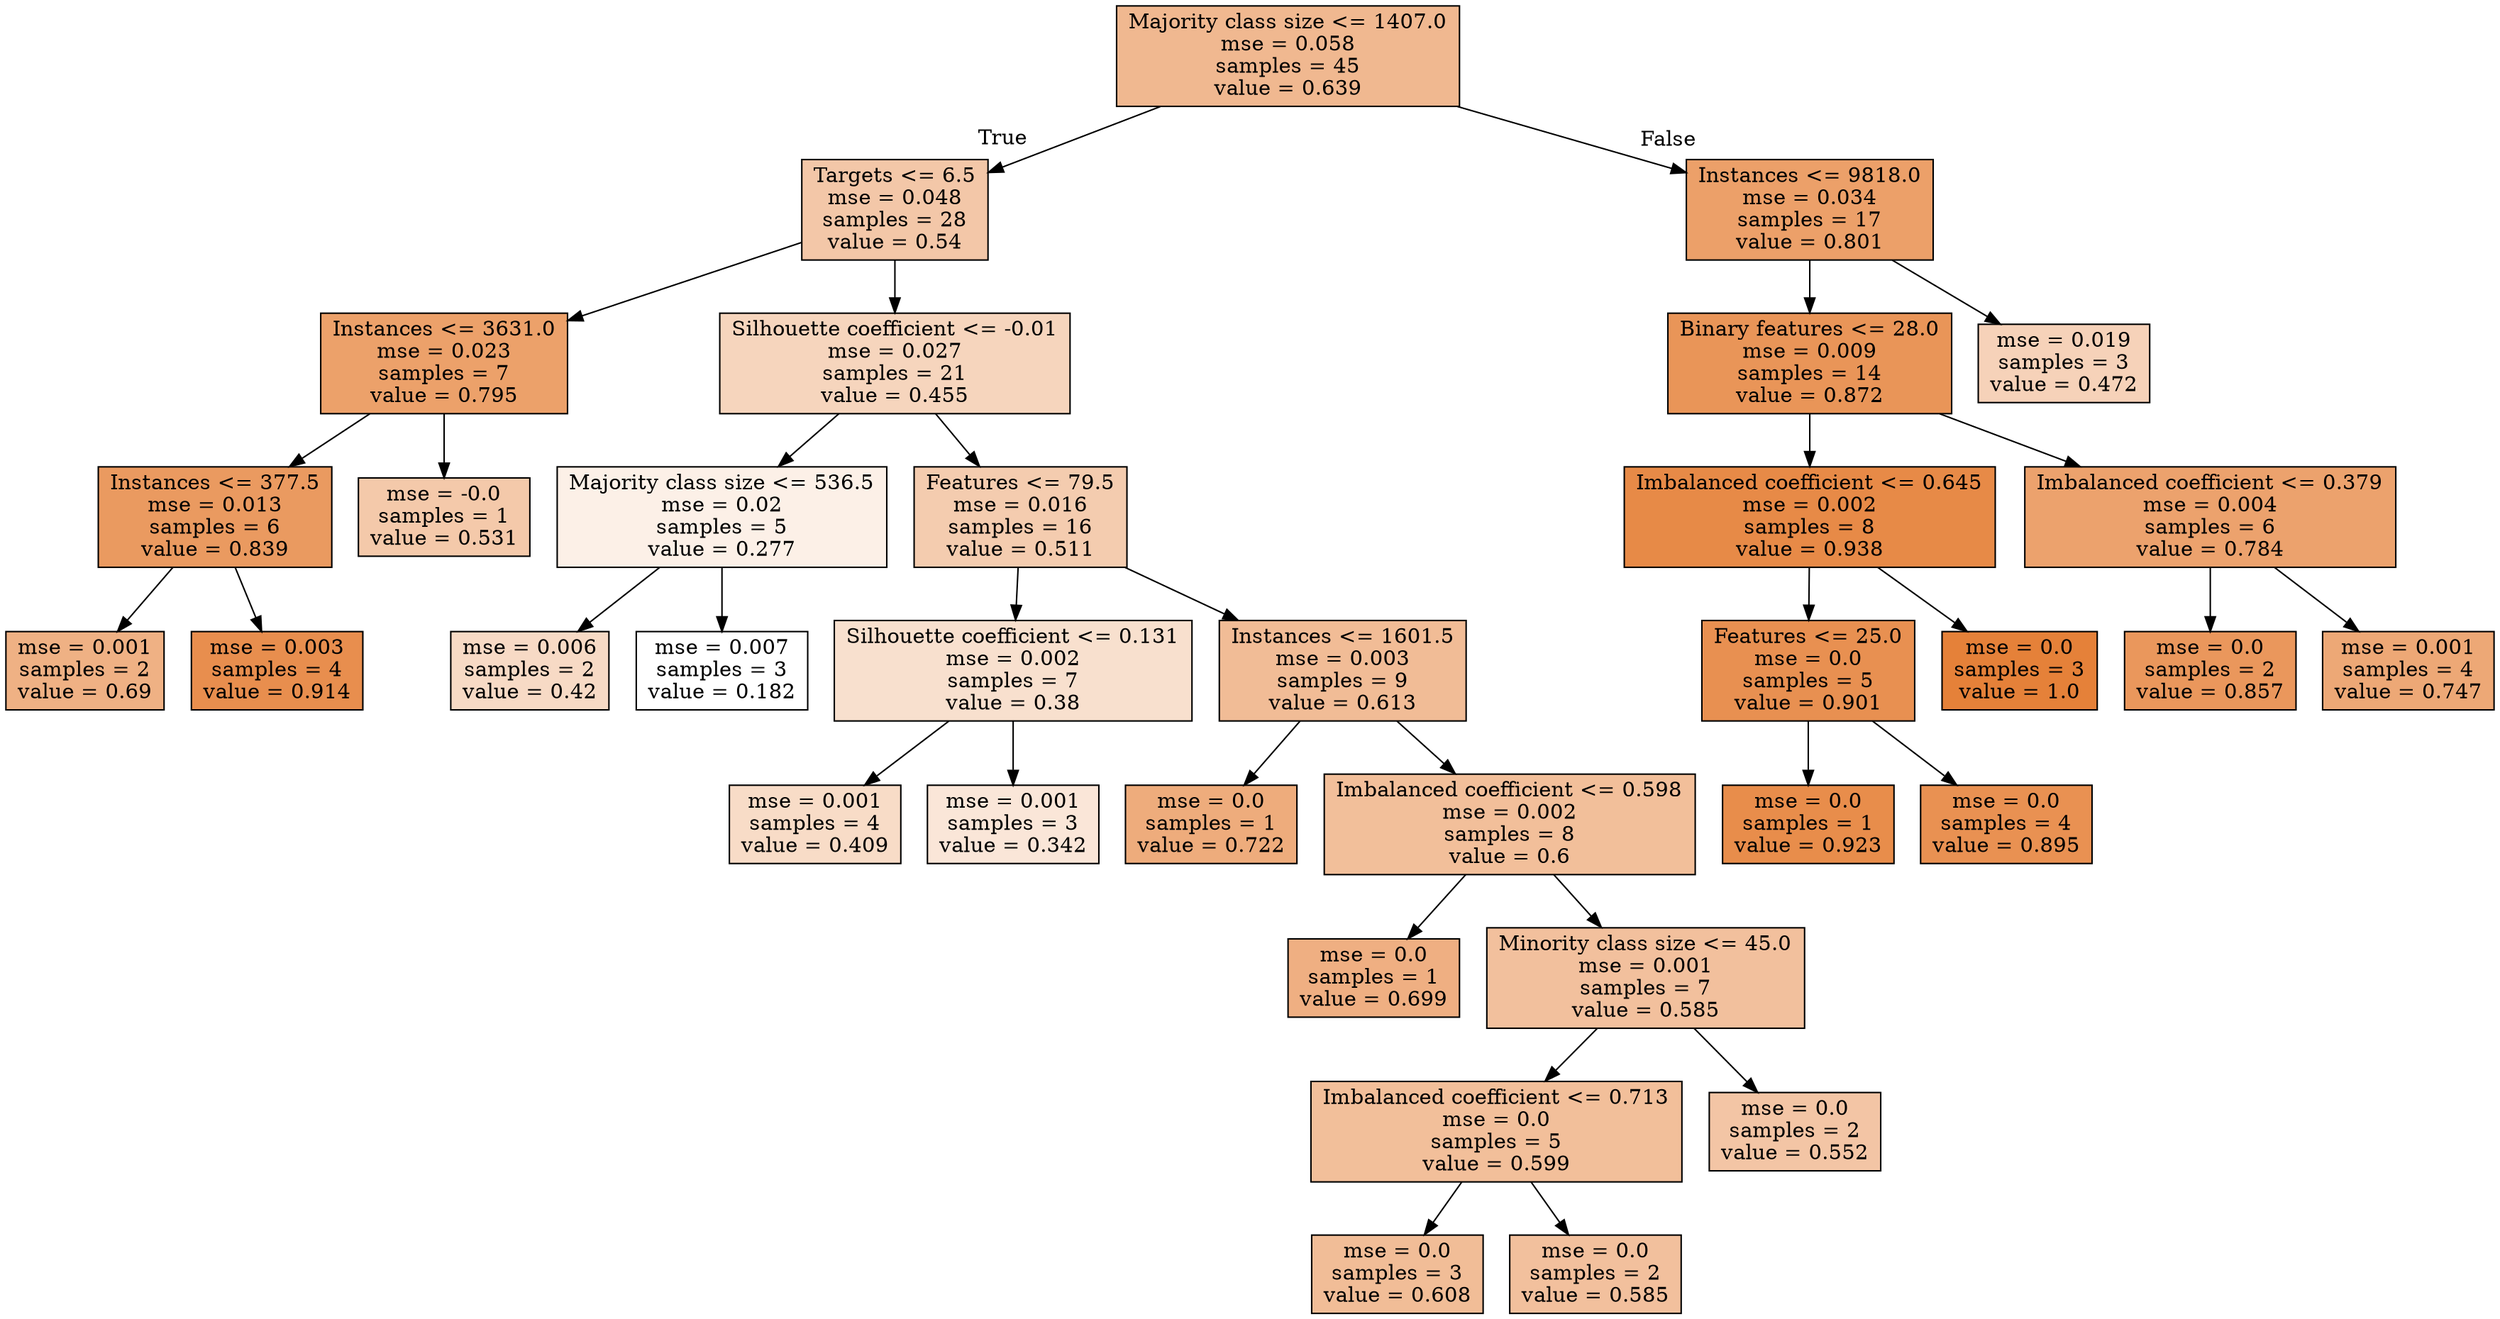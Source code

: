 digraph Tree {
node [shape=box, style="filled", color="black"] ;
0 [label="Majority class size <= 1407.0\nmse = 0.058\nsamples = 45\nvalue = 0.639", fillcolor="#e581398f"] ;
1 [label="Targets <= 6.5\nmse = 0.048\nsamples = 28\nvalue = 0.54", fillcolor="#e5813970"] ;
0 -> 1 [labeldistance=2.5, labelangle=45, headlabel="True"] ;
2 [label="Instances <= 3631.0\nmse = 0.023\nsamples = 7\nvalue = 0.795", fillcolor="#e58139bf"] ;
1 -> 2 ;
3 [label="Instances <= 377.5\nmse = 0.013\nsamples = 6\nvalue = 0.839", fillcolor="#e58139cd"] ;
2 -> 3 ;
4 [label="mse = 0.001\nsamples = 2\nvalue = 0.69", fillcolor="#e581399e"] ;
3 -> 4 ;
5 [label="mse = 0.003\nsamples = 4\nvalue = 0.914", fillcolor="#e58139e4"] ;
3 -> 5 ;
6 [label="mse = -0.0\nsamples = 1\nvalue = 0.531", fillcolor="#e581396d"] ;
2 -> 6 ;
7 [label="Silhouette coefficient <= -0.01\nmse = 0.027\nsamples = 21\nvalue = 0.455", fillcolor="#e5813955"] ;
1 -> 7 ;
8 [label="Majority class size <= 536.5\nmse = 0.02\nsamples = 5\nvalue = 0.277", fillcolor="#e581391e"] ;
7 -> 8 ;
9 [label="mse = 0.006\nsamples = 2\nvalue = 0.42", fillcolor="#e581394a"] ;
8 -> 9 ;
10 [label="mse = 0.007\nsamples = 3\nvalue = 0.182", fillcolor="#e5813900"] ;
8 -> 10 ;
11 [label="Features <= 79.5\nmse = 0.016\nsamples = 16\nvalue = 0.511", fillcolor="#e5813967"] ;
7 -> 11 ;
12 [label="Silhouette coefficient <= 0.131\nmse = 0.002\nsamples = 7\nvalue = 0.38", fillcolor="#e581393e"] ;
11 -> 12 ;
13 [label="mse = 0.001\nsamples = 4\nvalue = 0.409", fillcolor="#e5813947"] ;
12 -> 13 ;
14 [label="mse = 0.001\nsamples = 3\nvalue = 0.342", fillcolor="#e5813932"] ;
12 -> 14 ;
15 [label="Instances <= 1601.5\nmse = 0.003\nsamples = 9\nvalue = 0.613", fillcolor="#e5813987"] ;
11 -> 15 ;
16 [label="mse = 0.0\nsamples = 1\nvalue = 0.722", fillcolor="#e58139a8"] ;
15 -> 16 ;
17 [label="Imbalanced coefficient <= 0.598\nmse = 0.002\nsamples = 8\nvalue = 0.6", fillcolor="#e5813982"] ;
15 -> 17 ;
18 [label="mse = 0.0\nsamples = 1\nvalue = 0.699", fillcolor="#e58139a1"] ;
17 -> 18 ;
19 [label="Minority class size <= 45.0\nmse = 0.001\nsamples = 7\nvalue = 0.585", fillcolor="#e581397e"] ;
17 -> 19 ;
20 [label="Imbalanced coefficient <= 0.713\nmse = 0.0\nsamples = 5\nvalue = 0.599", fillcolor="#e5813982"] ;
19 -> 20 ;
21 [label="mse = 0.0\nsamples = 3\nvalue = 0.608", fillcolor="#e5813985"] ;
20 -> 21 ;
22 [label="mse = 0.0\nsamples = 2\nvalue = 0.585", fillcolor="#e581397e"] ;
20 -> 22 ;
23 [label="mse = 0.0\nsamples = 2\nvalue = 0.552", fillcolor="#e5813974"] ;
19 -> 23 ;
24 [label="Instances <= 9818.0\nmse = 0.034\nsamples = 17\nvalue = 0.801", fillcolor="#e58139c1"] ;
0 -> 24 [labeldistance=2.5, labelangle=-45, headlabel="False"] ;
25 [label="Binary features <= 28.0\nmse = 0.009\nsamples = 14\nvalue = 0.872", fillcolor="#e58139d7"] ;
24 -> 25 ;
26 [label="Imbalanced coefficient <= 0.645\nmse = 0.002\nsamples = 8\nvalue = 0.938", fillcolor="#e58139ec"] ;
25 -> 26 ;
27 [label="Features <= 25.0\nmse = 0.0\nsamples = 5\nvalue = 0.901", fillcolor="#e58139e0"] ;
26 -> 27 ;
28 [label="mse = 0.0\nsamples = 1\nvalue = 0.923", fillcolor="#e58139e7"] ;
27 -> 28 ;
29 [label="mse = 0.0\nsamples = 4\nvalue = 0.895", fillcolor="#e58139de"] ;
27 -> 29 ;
30 [label="mse = 0.0\nsamples = 3\nvalue = 1.0", fillcolor="#e58139ff"] ;
26 -> 30 ;
31 [label="Imbalanced coefficient <= 0.379\nmse = 0.004\nsamples = 6\nvalue = 0.784", fillcolor="#e58139bc"] ;
25 -> 31 ;
32 [label="mse = 0.0\nsamples = 2\nvalue = 0.857", fillcolor="#e58139d2"] ;
31 -> 32 ;
33 [label="mse = 0.001\nsamples = 4\nvalue = 0.747", fillcolor="#e58139b0"] ;
31 -> 33 ;
34 [label="mse = 0.019\nsamples = 3\nvalue = 0.472", fillcolor="#e581395a"] ;
24 -> 34 ;
}